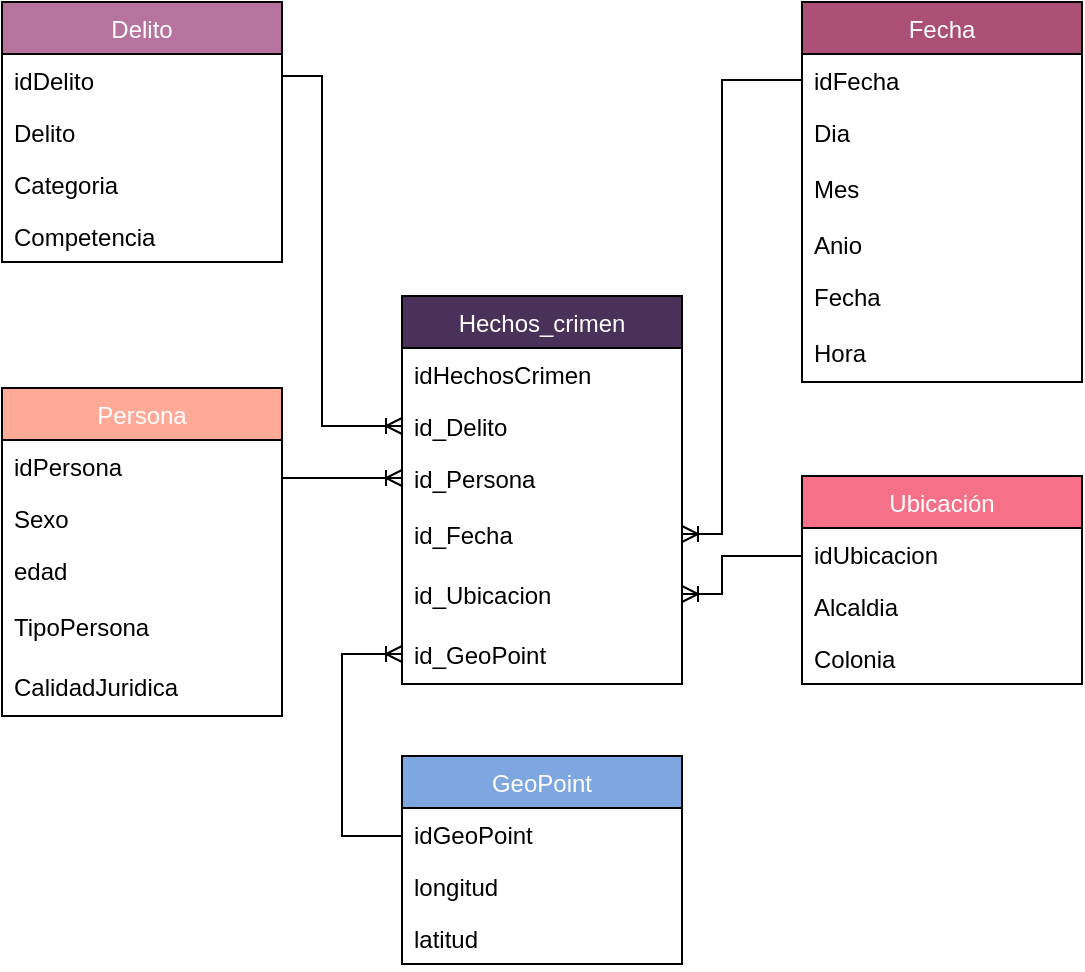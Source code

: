 <mxfile version="20.8.3" type="github"><diagram id="ZqBQSgD3nlVx93JEnh4u" name="Página-1"><mxGraphModel dx="1434" dy="790" grid="1" gridSize="10" guides="1" tooltips="1" connect="1" arrows="1" fold="1" page="1" pageScale="1" pageWidth="827" pageHeight="1169" math="0" shadow="0"><root><mxCell id="0"/><mxCell id="1" parent="0"/><mxCell id="8gFZPbJ5C2p0qGqG9k3A-1" value="Ubicación" style="swimlane;fontStyle=0;childLayout=stackLayout;horizontal=1;startSize=26;fillColor=#F67188;horizontalStack=0;resizeParent=1;resizeParentMax=0;resizeLast=0;collapsible=1;marginBottom=0;fontColor=#FFFFFF;" parent="1" vertex="1"><mxGeometry x="520" y="370" width="140" height="104" as="geometry"/></mxCell><mxCell id="8gFZPbJ5C2p0qGqG9k3A-11" value="idUbicacion" style="text;strokeColor=none;fillColor=none;align=left;verticalAlign=top;spacingLeft=4;spacingRight=4;overflow=hidden;rotatable=0;points=[[0,0.5],[1,0.5]];portConstraint=eastwest;" parent="8gFZPbJ5C2p0qGqG9k3A-1" vertex="1"><mxGeometry y="26" width="140" height="26" as="geometry"/></mxCell><mxCell id="8gFZPbJ5C2p0qGqG9k3A-2" value="Alcaldia" style="text;strokeColor=none;fillColor=none;align=left;verticalAlign=top;spacingLeft=4;spacingRight=4;overflow=hidden;rotatable=0;points=[[0,0.5],[1,0.5]];portConstraint=eastwest;" parent="8gFZPbJ5C2p0qGqG9k3A-1" vertex="1"><mxGeometry y="52" width="140" height="26" as="geometry"/></mxCell><mxCell id="8gFZPbJ5C2p0qGqG9k3A-3" value="Colonia" style="text;strokeColor=none;fillColor=none;align=left;verticalAlign=top;spacingLeft=4;spacingRight=4;overflow=hidden;rotatable=0;points=[[0,0.5],[1,0.5]];portConstraint=eastwest;" parent="8gFZPbJ5C2p0qGqG9k3A-1" vertex="1"><mxGeometry y="78" width="140" height="26" as="geometry"/></mxCell><mxCell id="8gFZPbJ5C2p0qGqG9k3A-6" value="Fecha" style="swimlane;fontStyle=0;childLayout=stackLayout;horizontal=1;startSize=26;fillColor=#AB4F77;horizontalStack=0;resizeParent=1;resizeParentMax=0;resizeLast=0;collapsible=1;marginBottom=0;fontColor=#FFFFFF;" parent="1" vertex="1"><mxGeometry x="520" y="133" width="140" height="190" as="geometry"/></mxCell><mxCell id="8gFZPbJ5C2p0qGqG9k3A-7" value="idFecha" style="text;strokeColor=none;fillColor=none;align=left;verticalAlign=top;spacingLeft=4;spacingRight=4;overflow=hidden;rotatable=0;points=[[0,0.5],[1,0.5]];portConstraint=eastwest;" parent="8gFZPbJ5C2p0qGqG9k3A-6" vertex="1"><mxGeometry y="26" width="140" height="26" as="geometry"/></mxCell><mxCell id="8gFZPbJ5C2p0qGqG9k3A-8" value="Dia" style="text;strokeColor=none;fillColor=none;align=left;verticalAlign=top;spacingLeft=4;spacingRight=4;overflow=hidden;rotatable=0;points=[[0,0.5],[1,0.5]];portConstraint=eastwest;" parent="8gFZPbJ5C2p0qGqG9k3A-6" vertex="1"><mxGeometry y="52" width="140" height="26" as="geometry"/></mxCell><mxCell id="m0l78ZPD8Ro7Td6ZsMJL-13" value="Mes" style="text;strokeColor=none;fillColor=none;align=left;verticalAlign=middle;spacingLeft=4;spacingRight=4;overflow=hidden;points=[[0,0.5],[1,0.5]];portConstraint=eastwest;rotatable=0;" parent="8gFZPbJ5C2p0qGqG9k3A-6" vertex="1"><mxGeometry y="78" width="140" height="30" as="geometry"/></mxCell><mxCell id="8gFZPbJ5C2p0qGqG9k3A-9" value="Anio" style="text;strokeColor=none;fillColor=none;align=left;verticalAlign=top;spacingLeft=4;spacingRight=4;overflow=hidden;rotatable=0;points=[[0,0.5],[1,0.5]];portConstraint=eastwest;" parent="8gFZPbJ5C2p0qGqG9k3A-6" vertex="1"><mxGeometry y="108" width="140" height="26" as="geometry"/></mxCell><mxCell id="FsH6dY1R_43z2NsBdych-2" value="Fecha" style="text;strokeColor=none;fillColor=none;align=left;verticalAlign=top;spacingLeft=4;spacingRight=4;overflow=hidden;rotatable=0;points=[[0,0.5],[1,0.5]];portConstraint=eastwest;" parent="8gFZPbJ5C2p0qGqG9k3A-6" vertex="1"><mxGeometry y="134" width="140" height="26" as="geometry"/></mxCell><mxCell id="m0l78ZPD8Ro7Td6ZsMJL-12" value="Hora" style="text;strokeColor=none;fillColor=none;align=left;verticalAlign=middle;spacingLeft=4;spacingRight=4;overflow=hidden;points=[[0,0.5],[1,0.5]];portConstraint=eastwest;rotatable=0;" parent="8gFZPbJ5C2p0qGqG9k3A-6" vertex="1"><mxGeometry y="160" width="140" height="30" as="geometry"/></mxCell><mxCell id="8gFZPbJ5C2p0qGqG9k3A-13" value="Hechos_crimen" style="swimlane;fontStyle=0;childLayout=stackLayout;horizontal=1;startSize=26;fillColor=#4A3159;horizontalStack=0;resizeParent=1;resizeParentMax=0;resizeLast=0;collapsible=1;marginBottom=0;fontColor=#FFFFFF;" parent="1" vertex="1"><mxGeometry x="320" y="280" width="140" height="194" as="geometry"/></mxCell><mxCell id="8gFZPbJ5C2p0qGqG9k3A-14" value="idHechosCrimen" style="text;strokeColor=none;fillColor=none;align=left;verticalAlign=top;spacingLeft=4;spacingRight=4;overflow=hidden;rotatable=0;points=[[0,0.5],[1,0.5]];portConstraint=eastwest;" parent="8gFZPbJ5C2p0qGqG9k3A-13" vertex="1"><mxGeometry y="26" width="140" height="26" as="geometry"/></mxCell><mxCell id="8gFZPbJ5C2p0qGqG9k3A-16" value="id_Delito" style="text;strokeColor=none;fillColor=none;align=left;verticalAlign=top;spacingLeft=4;spacingRight=4;overflow=hidden;rotatable=0;points=[[0,0.5],[1,0.5]];portConstraint=eastwest;" parent="8gFZPbJ5C2p0qGqG9k3A-13" vertex="1"><mxGeometry y="52" width="140" height="26" as="geometry"/></mxCell><mxCell id="8gFZPbJ5C2p0qGqG9k3A-15" value="id_Persona" style="text;strokeColor=none;fillColor=none;align=left;verticalAlign=top;spacingLeft=4;spacingRight=4;overflow=hidden;rotatable=0;points=[[0,0.5],[1,0.5]];portConstraint=eastwest;" parent="8gFZPbJ5C2p0qGqG9k3A-13" vertex="1"><mxGeometry y="78" width="140" height="26" as="geometry"/></mxCell><mxCell id="m0l78ZPD8Ro7Td6ZsMJL-1" value="id_Fecha" style="text;strokeColor=none;fillColor=none;align=left;verticalAlign=middle;spacingLeft=4;spacingRight=4;overflow=hidden;points=[[0,0.5],[1,0.5]];portConstraint=eastwest;rotatable=0;" parent="8gFZPbJ5C2p0qGqG9k3A-13" vertex="1"><mxGeometry y="104" width="140" height="30" as="geometry"/></mxCell><mxCell id="m0l78ZPD8Ro7Td6ZsMJL-2" value="id_Ubicacion" style="text;strokeColor=none;fillColor=none;align=left;verticalAlign=middle;spacingLeft=4;spacingRight=4;overflow=hidden;points=[[0,0.5],[1,0.5]];portConstraint=eastwest;rotatable=0;" parent="8gFZPbJ5C2p0qGqG9k3A-13" vertex="1"><mxGeometry y="134" width="140" height="30" as="geometry"/></mxCell><mxCell id="m0l78ZPD8Ro7Td6ZsMJL-3" value="id_GeoPoint" style="text;strokeColor=none;fillColor=none;align=left;verticalAlign=middle;spacingLeft=4;spacingRight=4;overflow=hidden;points=[[0,0.5],[1,0.5]];portConstraint=eastwest;rotatable=0;" parent="8gFZPbJ5C2p0qGqG9k3A-13" vertex="1"><mxGeometry y="164" width="140" height="30" as="geometry"/></mxCell><mxCell id="8gFZPbJ5C2p0qGqG9k3A-17" value="Persona" style="swimlane;fontStyle=0;childLayout=stackLayout;horizontal=1;startSize=26;fillColor=#FFA997;horizontalStack=0;resizeParent=1;resizeParentMax=0;resizeLast=0;collapsible=1;marginBottom=0;fontColor=#FFFFFF;" parent="1" vertex="1"><mxGeometry x="120" y="326" width="140" height="164" as="geometry"/></mxCell><mxCell id="8gFZPbJ5C2p0qGqG9k3A-18" value="idPersona" style="text;strokeColor=none;fillColor=none;align=left;verticalAlign=top;spacingLeft=4;spacingRight=4;overflow=hidden;rotatable=0;points=[[0,0.5],[1,0.5]];portConstraint=eastwest;" parent="8gFZPbJ5C2p0qGqG9k3A-17" vertex="1"><mxGeometry y="26" width="140" height="26" as="geometry"/></mxCell><mxCell id="8gFZPbJ5C2p0qGqG9k3A-19" value="Sexo" style="text;strokeColor=none;fillColor=none;align=left;verticalAlign=top;spacingLeft=4;spacingRight=4;overflow=hidden;rotatable=0;points=[[0,0.5],[1,0.5]];portConstraint=eastwest;" parent="8gFZPbJ5C2p0qGqG9k3A-17" vertex="1"><mxGeometry y="52" width="140" height="26" as="geometry"/></mxCell><mxCell id="8gFZPbJ5C2p0qGqG9k3A-20" value="edad" style="text;strokeColor=none;fillColor=none;align=left;verticalAlign=top;spacingLeft=4;spacingRight=4;overflow=hidden;rotatable=0;points=[[0,0.5],[1,0.5]];portConstraint=eastwest;" parent="8gFZPbJ5C2p0qGqG9k3A-17" vertex="1"><mxGeometry y="78" width="140" height="26" as="geometry"/></mxCell><mxCell id="m0l78ZPD8Ro7Td6ZsMJL-8" value="TipoPersona" style="text;strokeColor=none;fillColor=none;align=left;verticalAlign=middle;spacingLeft=4;spacingRight=4;overflow=hidden;points=[[0,0.5],[1,0.5]];portConstraint=eastwest;rotatable=0;" parent="8gFZPbJ5C2p0qGqG9k3A-17" vertex="1"><mxGeometry y="104" width="140" height="30" as="geometry"/></mxCell><mxCell id="m0l78ZPD8Ro7Td6ZsMJL-9" value="CalidadJuridica" style="text;strokeColor=none;fillColor=none;align=left;verticalAlign=middle;spacingLeft=4;spacingRight=4;overflow=hidden;points=[[0,0.5],[1,0.5]];portConstraint=eastwest;rotatable=0;" parent="8gFZPbJ5C2p0qGqG9k3A-17" vertex="1"><mxGeometry y="134" width="140" height="30" as="geometry"/></mxCell><mxCell id="8gFZPbJ5C2p0qGqG9k3A-21" value="Delito" style="swimlane;fontStyle=0;childLayout=stackLayout;horizontal=1;startSize=26;fillColor=#B5739D;horizontalStack=0;resizeParent=1;resizeParentMax=0;resizeLast=0;collapsible=1;marginBottom=0;strokeColor=#000000;fontColor=#FFFFFF;" parent="1" vertex="1"><mxGeometry x="120" y="133" width="140" height="130" as="geometry"/></mxCell><mxCell id="8gFZPbJ5C2p0qGqG9k3A-22" value="idDelito" style="text;strokeColor=none;fillColor=none;align=left;verticalAlign=top;spacingLeft=4;spacingRight=4;overflow=hidden;rotatable=0;points=[[0,0.5],[1,0.5]];portConstraint=eastwest;" parent="8gFZPbJ5C2p0qGqG9k3A-21" vertex="1"><mxGeometry y="26" width="140" height="26" as="geometry"/></mxCell><mxCell id="FsH6dY1R_43z2NsBdych-4" value="Delito" style="text;strokeColor=none;fillColor=none;align=left;verticalAlign=top;spacingLeft=4;spacingRight=4;overflow=hidden;rotatable=0;points=[[0,0.5],[1,0.5]];portConstraint=eastwest;" parent="8gFZPbJ5C2p0qGqG9k3A-21" vertex="1"><mxGeometry y="52" width="140" height="26" as="geometry"/></mxCell><mxCell id="8gFZPbJ5C2p0qGqG9k3A-24" value="Categoria" style="text;strokeColor=none;fillColor=none;align=left;verticalAlign=top;spacingLeft=4;spacingRight=4;overflow=hidden;rotatable=0;points=[[0,0.5],[1,0.5]];portConstraint=eastwest;" parent="8gFZPbJ5C2p0qGqG9k3A-21" vertex="1"><mxGeometry y="78" width="140" height="26" as="geometry"/></mxCell><mxCell id="mS34widfKZaeFZZ9Q6b5-1" value="Competencia" style="text;strokeColor=none;fillColor=none;align=left;verticalAlign=top;spacingLeft=4;spacingRight=4;overflow=hidden;rotatable=0;points=[[0,0.5],[1,0.5]];portConstraint=eastwest;" parent="8gFZPbJ5C2p0qGqG9k3A-21" vertex="1"><mxGeometry y="104" width="140" height="26" as="geometry"/></mxCell><mxCell id="8gFZPbJ5C2p0qGqG9k3A-114" value="" style="edgeStyle=orthogonalEdgeStyle;fontSize=12;html=1;endArrow=ERoneToMany;rounded=0;labelBackgroundColor=none;fontColor=#000000;exitX=1;exitY=0.5;exitDx=0;exitDy=0;" parent="1" source="8gFZPbJ5C2p0qGqG9k3A-18" edge="1"><mxGeometry width="100" height="100" relative="1" as="geometry"><mxPoint x="120" y="398" as="sourcePoint"/><mxPoint x="320" y="371" as="targetPoint"/><Array as="points"><mxPoint x="260" y="371"/></Array></mxGeometry></mxCell><mxCell id="8gFZPbJ5C2p0qGqG9k3A-119" value="" style="edgeStyle=orthogonalEdgeStyle;fontSize=12;html=1;endArrow=ERoneToMany;rounded=0;labelBackgroundColor=none;fontColor=#000000;exitX=1;exitY=0.5;exitDx=0;exitDy=0;entryX=0;entryY=0.5;entryDx=0;entryDy=0;" parent="1" source="8gFZPbJ5C2p0qGqG9k3A-22" target="8gFZPbJ5C2p0qGqG9k3A-16" edge="1"><mxGeometry width="100" height="100" relative="1" as="geometry"><mxPoint x="350" y="250" as="sourcePoint"/><mxPoint x="450" y="150" as="targetPoint"/><Array as="points"><mxPoint x="260" y="170"/><mxPoint x="280" y="170"/><mxPoint x="280" y="345"/></Array></mxGeometry></mxCell><mxCell id="8gFZPbJ5C2p0qGqG9k3A-120" value="" style="edgeStyle=orthogonalEdgeStyle;fontSize=12;html=1;endArrow=ERoneToMany;rounded=0;labelBackgroundColor=none;fontColor=#000000;entryX=1;entryY=0.5;entryDx=0;entryDy=0;exitX=0;exitY=0.5;exitDx=0;exitDy=0;" parent="1" source="8gFZPbJ5C2p0qGqG9k3A-11" target="m0l78ZPD8Ro7Td6ZsMJL-2" edge="1"><mxGeometry width="100" height="100" relative="1" as="geometry"><mxPoint x="520" y="430" as="sourcePoint"/><mxPoint x="460" y="440" as="targetPoint"/><Array as="points"><mxPoint x="520" y="410"/><mxPoint x="480" y="410"/><mxPoint x="480" y="429"/></Array></mxGeometry></mxCell><mxCell id="8gFZPbJ5C2p0qGqG9k3A-121" value="" style="edgeStyle=orthogonalEdgeStyle;fontSize=12;html=1;endArrow=ERoneToMany;rounded=0;labelBackgroundColor=none;fontColor=#000000;entryX=1;entryY=0.5;entryDx=0;entryDy=0;exitX=0;exitY=0.5;exitDx=0;exitDy=0;" parent="1" source="8gFZPbJ5C2p0qGqG9k3A-7" target="m0l78ZPD8Ro7Td6ZsMJL-1" edge="1"><mxGeometry width="100" height="100" relative="1" as="geometry"><mxPoint x="413.5" y="204" as="sourcePoint"/><mxPoint x="413.5" y="70" as="targetPoint"/><Array as="points"><mxPoint x="480" y="172"/><mxPoint x="480" y="399"/></Array></mxGeometry></mxCell><mxCell id="eyaozWrAA6wPmPja-5jf-4" value="GeoPoint" style="swimlane;fontStyle=0;childLayout=stackLayout;horizontal=1;startSize=26;fillColor=#7EA6E0;horizontalStack=0;resizeParent=1;resizeParentMax=0;resizeLast=0;collapsible=1;marginBottom=0;fontColor=#FFFFFF;" parent="1" vertex="1"><mxGeometry x="320" y="510" width="140" height="104" as="geometry"/></mxCell><mxCell id="eyaozWrAA6wPmPja-5jf-5" value="idGeoPoint" style="text;strokeColor=none;fillColor=none;align=left;verticalAlign=top;spacingLeft=4;spacingRight=4;overflow=hidden;rotatable=0;points=[[0,0.5],[1,0.5]];portConstraint=eastwest;" parent="eyaozWrAA6wPmPja-5jf-4" vertex="1"><mxGeometry y="26" width="140" height="26" as="geometry"/></mxCell><mxCell id="eyaozWrAA6wPmPja-5jf-6" value="longitud" style="text;strokeColor=none;fillColor=none;align=left;verticalAlign=top;spacingLeft=4;spacingRight=4;overflow=hidden;rotatable=0;points=[[0,0.5],[1,0.5]];portConstraint=eastwest;" parent="eyaozWrAA6wPmPja-5jf-4" vertex="1"><mxGeometry y="52" width="140" height="26" as="geometry"/></mxCell><mxCell id="eyaozWrAA6wPmPja-5jf-7" value="latitud" style="text;strokeColor=none;fillColor=none;align=left;verticalAlign=top;spacingLeft=4;spacingRight=4;overflow=hidden;rotatable=0;points=[[0,0.5],[1,0.5]];portConstraint=eastwest;" parent="eyaozWrAA6wPmPja-5jf-4" vertex="1"><mxGeometry y="78" width="140" height="26" as="geometry"/></mxCell><mxCell id="eyaozWrAA6wPmPja-5jf-9" value="" style="edgeStyle=orthogonalEdgeStyle;fontSize=12;html=1;endArrow=ERoneToMany;rounded=0;labelBackgroundColor=none;fontColor=#000000;exitX=0;exitY=0.5;exitDx=0;exitDy=0;entryX=0;entryY=0.5;entryDx=0;entryDy=0;" parent="1" source="eyaozWrAA6wPmPja-5jf-5" target="m0l78ZPD8Ro7Td6ZsMJL-3" edge="1"><mxGeometry y="20" width="100" height="100" relative="1" as="geometry"><mxPoint x="550" y="590" as="sourcePoint"/><mxPoint x="400" y="490" as="targetPoint"/><Array as="points"><mxPoint x="320" y="550"/><mxPoint x="290" y="550"/><mxPoint x="290" y="459"/></Array><mxPoint as="offset"/></mxGeometry></mxCell></root></mxGraphModel></diagram></mxfile>